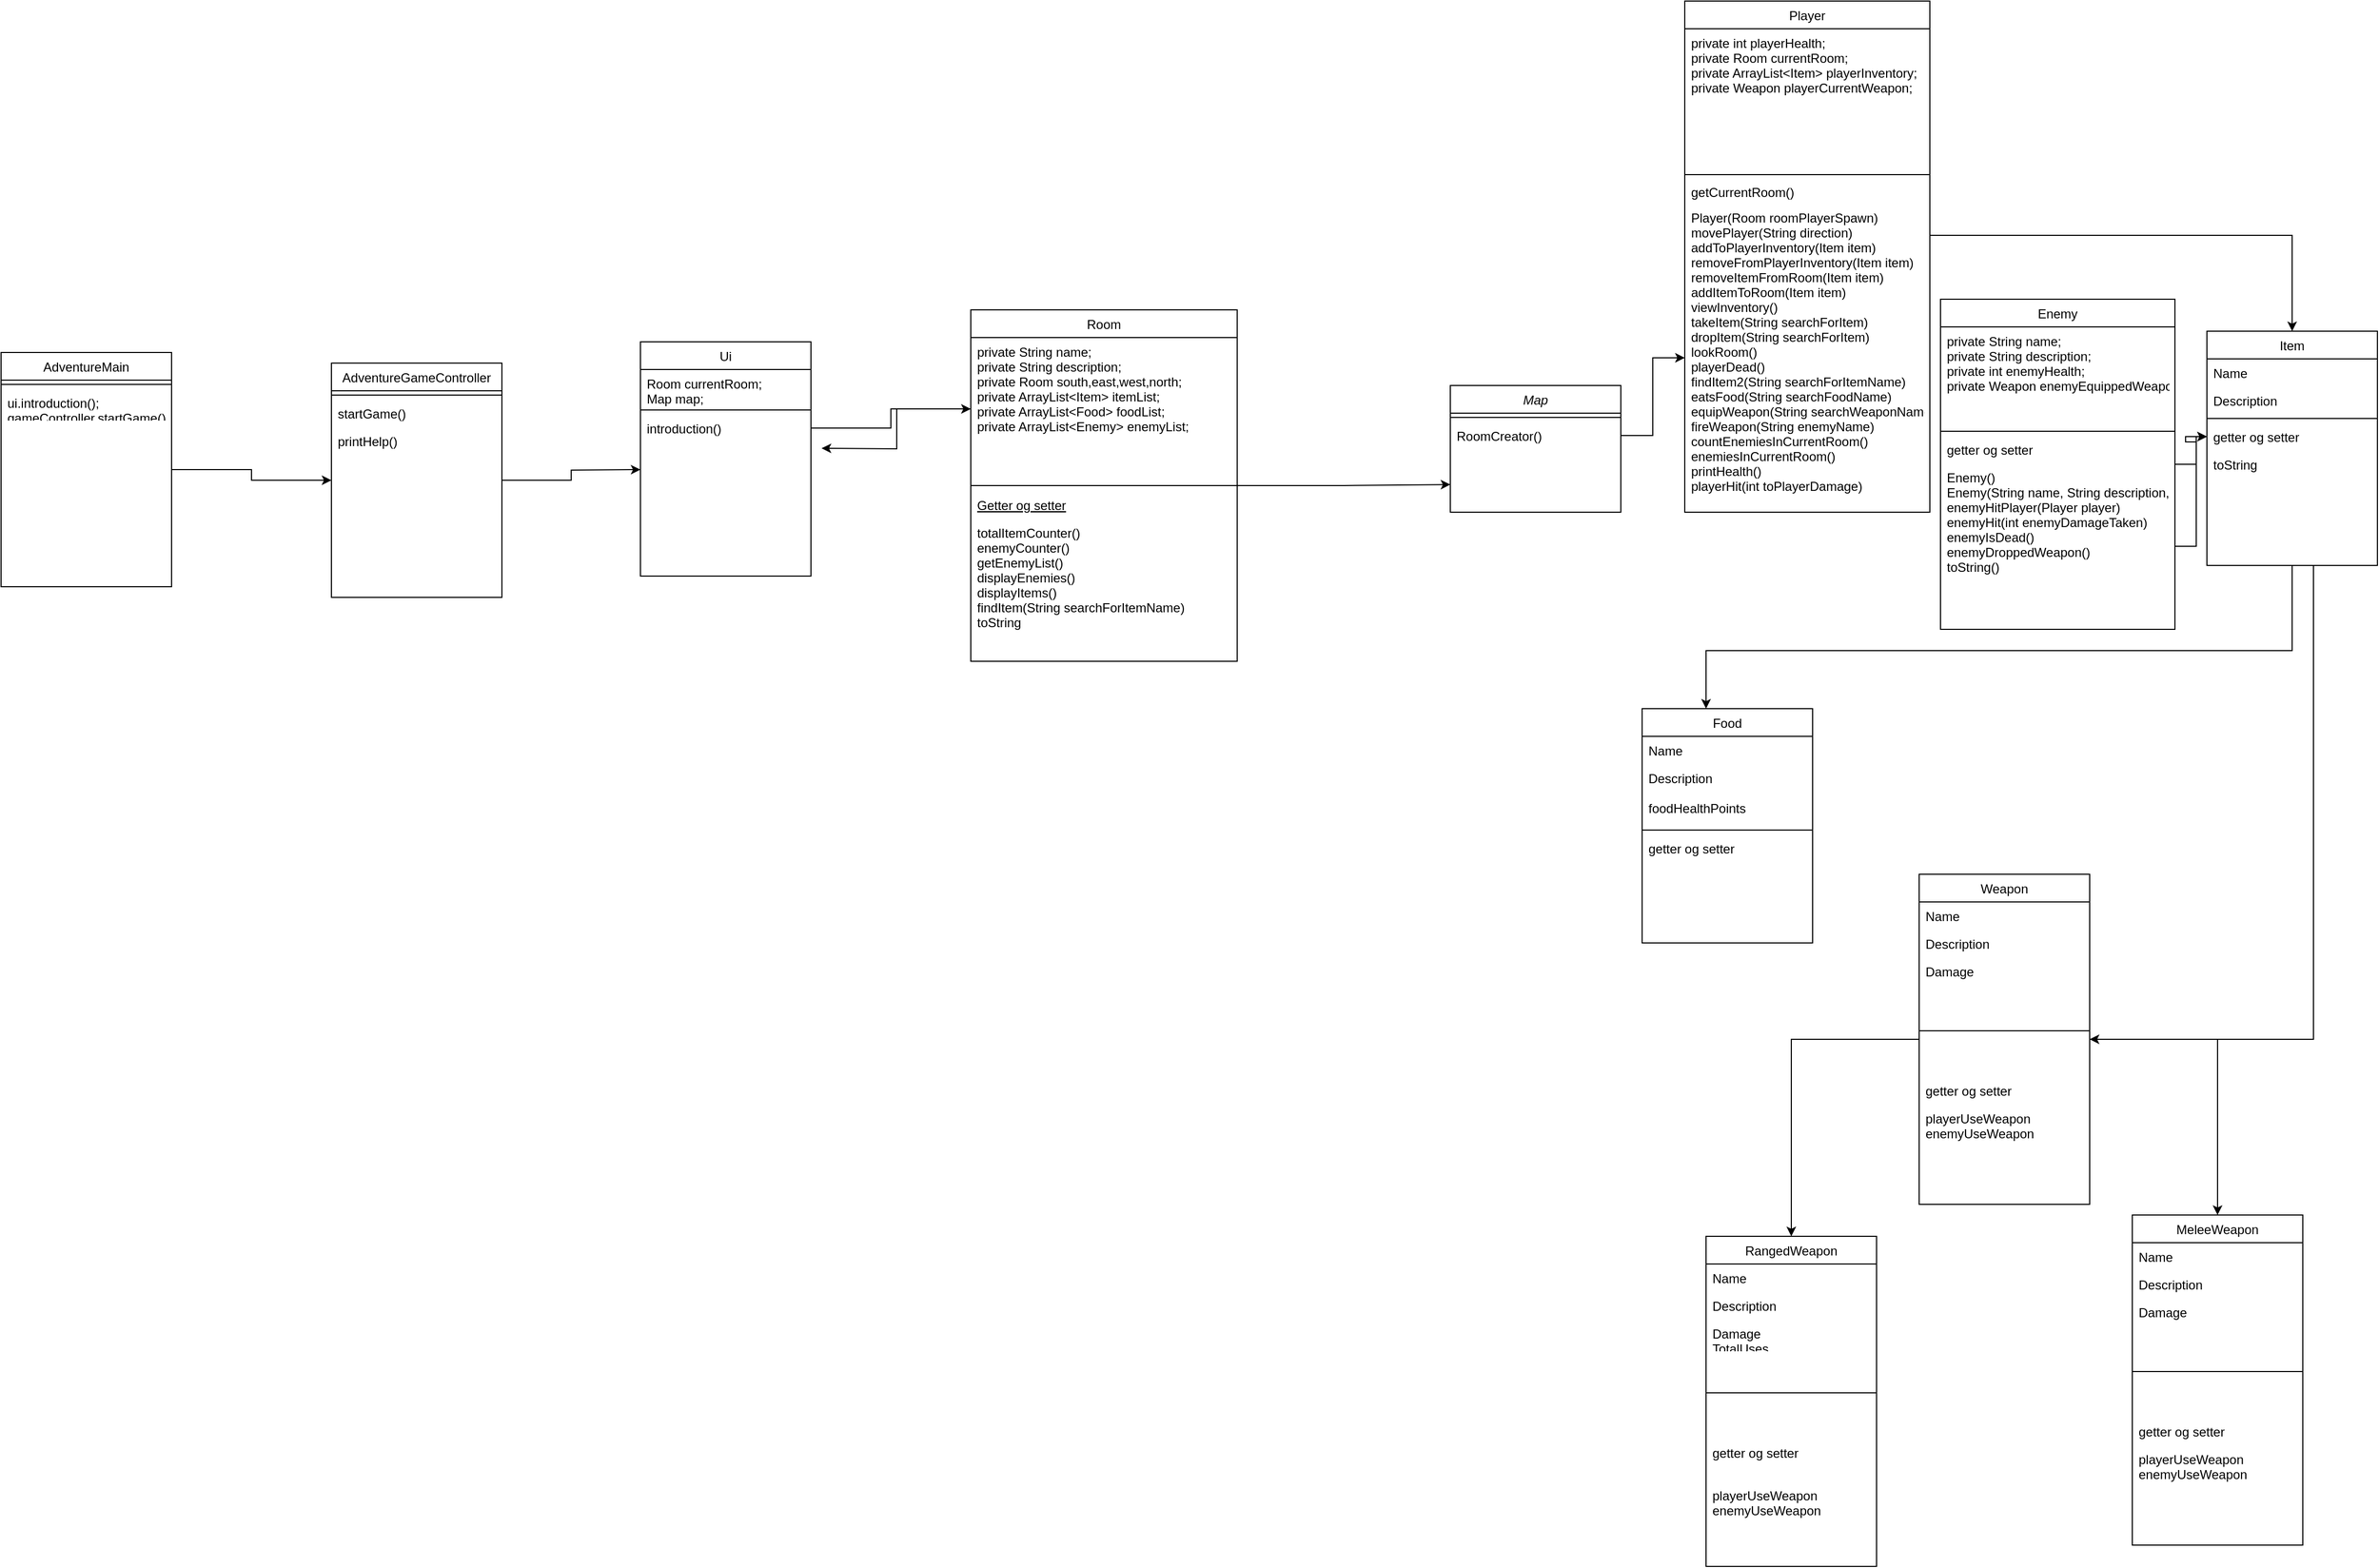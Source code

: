 <mxfile version="24.7.17">
  <diagram id="C5RBs43oDa-KdzZeNtuy" name="Page-1">
    <mxGraphModel dx="2791" dy="1920" grid="1" gridSize="10" guides="1" tooltips="1" connect="1" arrows="1" fold="1" page="1" pageScale="1" pageWidth="827" pageHeight="1169" math="0" shadow="0">
      <root>
        <mxCell id="WIyWlLk6GJQsqaUBKTNV-0" />
        <mxCell id="WIyWlLk6GJQsqaUBKTNV-1" parent="WIyWlLk6GJQsqaUBKTNV-0" />
        <mxCell id="zkfFHV4jXpPFQw0GAbJ--0" value="Map" style="swimlane;fontStyle=2;align=center;verticalAlign=top;childLayout=stackLayout;horizontal=1;startSize=26;horizontalStack=0;resizeParent=1;resizeLast=0;collapsible=1;marginBottom=0;rounded=0;shadow=0;strokeWidth=1;" parent="WIyWlLk6GJQsqaUBKTNV-1" vertex="1">
          <mxGeometry x="330" y="171" width="160" height="119" as="geometry">
            <mxRectangle x="230" y="140" width="160" height="26" as="alternateBounds" />
          </mxGeometry>
        </mxCell>
        <mxCell id="zkfFHV4jXpPFQw0GAbJ--4" value="" style="line;html=1;strokeWidth=1;align=left;verticalAlign=middle;spacingTop=-1;spacingLeft=3;spacingRight=3;rotatable=0;labelPosition=right;points=[];portConstraint=eastwest;" parent="zkfFHV4jXpPFQw0GAbJ--0" vertex="1">
          <mxGeometry y="26" width="160" height="8" as="geometry" />
        </mxCell>
        <mxCell id="zkfFHV4jXpPFQw0GAbJ--5" value="RoomCreator()" style="text;align=left;verticalAlign=top;spacingLeft=4;spacingRight=4;overflow=hidden;rotatable=0;points=[[0,0.5],[1,0.5]];portConstraint=eastwest;" parent="zkfFHV4jXpPFQw0GAbJ--0" vertex="1">
          <mxGeometry y="34" width="160" height="26" as="geometry" />
        </mxCell>
        <mxCell id="xbhd5fqEGoww5FEi7shB-42" style="edgeStyle=orthogonalEdgeStyle;rounded=0;orthogonalLoop=1;jettySize=auto;html=1;entryX=0;entryY=0.5;entryDx=0;entryDy=0;" edge="1" parent="WIyWlLk6GJQsqaUBKTNV-1" source="zkfFHV4jXpPFQw0GAbJ--6">
          <mxGeometry relative="1" as="geometry">
            <mxPoint x="330" y="264.0" as="targetPoint" />
          </mxGeometry>
        </mxCell>
        <mxCell id="zkfFHV4jXpPFQw0GAbJ--6" value="Room" style="swimlane;fontStyle=0;align=center;verticalAlign=top;childLayout=stackLayout;horizontal=1;startSize=26;horizontalStack=0;resizeParent=1;resizeLast=0;collapsible=1;marginBottom=0;rounded=0;shadow=0;strokeWidth=1;" parent="WIyWlLk6GJQsqaUBKTNV-1" vertex="1">
          <mxGeometry x="-120" y="100" width="250" height="330" as="geometry">
            <mxRectangle x="130" y="380" width="160" height="26" as="alternateBounds" />
          </mxGeometry>
        </mxCell>
        <mxCell id="xbhd5fqEGoww5FEi7shB-63" style="edgeStyle=orthogonalEdgeStyle;rounded=0;orthogonalLoop=1;jettySize=auto;html=1;" edge="1" parent="zkfFHV4jXpPFQw0GAbJ--6" source="zkfFHV4jXpPFQw0GAbJ--7">
          <mxGeometry relative="1" as="geometry">
            <mxPoint x="-140" y="130" as="targetPoint" />
          </mxGeometry>
        </mxCell>
        <mxCell id="zkfFHV4jXpPFQw0GAbJ--7" value="private String name;&#xa;private String description;&#xa;private Room south,east,west,north;&#xa;private ArrayList&lt;Item&gt; itemList;&#xa;private ArrayList&lt;Food&gt; foodList;&#xa;private ArrayList&lt;Enemy&gt; enemyList;&#xa;" style="text;align=left;verticalAlign=top;spacingLeft=4;spacingRight=4;overflow=hidden;rotatable=0;points=[[0,0.5],[1,0.5]];portConstraint=eastwest;" parent="zkfFHV4jXpPFQw0GAbJ--6" vertex="1">
          <mxGeometry y="26" width="250" height="134" as="geometry" />
        </mxCell>
        <mxCell id="zkfFHV4jXpPFQw0GAbJ--9" value="" style="line;html=1;strokeWidth=1;align=left;verticalAlign=middle;spacingTop=-1;spacingLeft=3;spacingRight=3;rotatable=0;labelPosition=right;points=[];portConstraint=eastwest;" parent="zkfFHV4jXpPFQw0GAbJ--6" vertex="1">
          <mxGeometry y="160" width="250" height="10" as="geometry" />
        </mxCell>
        <mxCell id="zkfFHV4jXpPFQw0GAbJ--10" value="Getter og setter" style="text;align=left;verticalAlign=top;spacingLeft=4;spacingRight=4;overflow=hidden;rotatable=0;points=[[0,0.5],[1,0.5]];portConstraint=eastwest;fontStyle=4" parent="zkfFHV4jXpPFQw0GAbJ--6" vertex="1">
          <mxGeometry y="170" width="250" height="26" as="geometry" />
        </mxCell>
        <mxCell id="zkfFHV4jXpPFQw0GAbJ--11" value="totalItemCounter()&#xa;enemyCounter()&#xa;getEnemyList()&#xa;displayEnemies()&#xa;displayItems()&#xa;findItem(String searchForItemName)&#xa;toString" style="text;align=left;verticalAlign=top;spacingLeft=4;spacingRight=4;overflow=hidden;rotatable=0;points=[[0,0.5],[1,0.5]];portConstraint=eastwest;" parent="zkfFHV4jXpPFQw0GAbJ--6" vertex="1">
          <mxGeometry y="196" width="250" height="134" as="geometry" />
        </mxCell>
        <mxCell id="xbhd5fqEGoww5FEi7shB-16" value="" style="edgeStyle=orthogonalEdgeStyle;rounded=0;orthogonalLoop=1;jettySize=auto;html=1;" edge="1" parent="WIyWlLk6GJQsqaUBKTNV-1" source="zkfFHV4jXpPFQw0GAbJ--17" target="xbhd5fqEGoww5FEi7shB-10">
          <mxGeometry relative="1" as="geometry">
            <Array as="points">
              <mxPoint x="570" y="420" />
            </Array>
          </mxGeometry>
        </mxCell>
        <mxCell id="xbhd5fqEGoww5FEi7shB-23" value="" style="edgeStyle=orthogonalEdgeStyle;rounded=0;orthogonalLoop=1;jettySize=auto;html=1;" edge="1" parent="WIyWlLk6GJQsqaUBKTNV-1" source="zkfFHV4jXpPFQw0GAbJ--17" target="xbhd5fqEGoww5FEi7shB-17">
          <mxGeometry relative="1" as="geometry">
            <Array as="points">
              <mxPoint x="1140" y="785" />
            </Array>
          </mxGeometry>
        </mxCell>
        <mxCell id="zkfFHV4jXpPFQw0GAbJ--17" value="Item" style="swimlane;fontStyle=0;align=center;verticalAlign=top;childLayout=stackLayout;horizontal=1;startSize=26;horizontalStack=0;resizeParent=1;resizeLast=0;collapsible=1;marginBottom=0;rounded=0;shadow=0;strokeWidth=1;" parent="WIyWlLk6GJQsqaUBKTNV-1" vertex="1">
          <mxGeometry x="1040" y="120" width="160" height="220" as="geometry">
            <mxRectangle x="550" y="140" width="160" height="26" as="alternateBounds" />
          </mxGeometry>
        </mxCell>
        <mxCell id="zkfFHV4jXpPFQw0GAbJ--18" value="Name" style="text;align=left;verticalAlign=top;spacingLeft=4;spacingRight=4;overflow=hidden;rotatable=0;points=[[0,0.5],[1,0.5]];portConstraint=eastwest;" parent="zkfFHV4jXpPFQw0GAbJ--17" vertex="1">
          <mxGeometry y="26" width="160" height="26" as="geometry" />
        </mxCell>
        <mxCell id="zkfFHV4jXpPFQw0GAbJ--19" value="Description" style="text;align=left;verticalAlign=top;spacingLeft=4;spacingRight=4;overflow=hidden;rotatable=0;points=[[0,0.5],[1,0.5]];portConstraint=eastwest;rounded=0;shadow=0;html=0;" parent="zkfFHV4jXpPFQw0GAbJ--17" vertex="1">
          <mxGeometry y="52" width="160" height="26" as="geometry" />
        </mxCell>
        <mxCell id="zkfFHV4jXpPFQw0GAbJ--23" value="" style="line;html=1;strokeWidth=1;align=left;verticalAlign=middle;spacingTop=-1;spacingLeft=3;spacingRight=3;rotatable=0;labelPosition=right;points=[];portConstraint=eastwest;" parent="zkfFHV4jXpPFQw0GAbJ--17" vertex="1">
          <mxGeometry y="78" width="160" height="8" as="geometry" />
        </mxCell>
        <mxCell id="zkfFHV4jXpPFQw0GAbJ--24" value="getter og setter" style="text;align=left;verticalAlign=top;spacingLeft=4;spacingRight=4;overflow=hidden;rotatable=0;points=[[0,0.5],[1,0.5]];portConstraint=eastwest;" parent="zkfFHV4jXpPFQw0GAbJ--17" vertex="1">
          <mxGeometry y="86" width="160" height="26" as="geometry" />
        </mxCell>
        <mxCell id="zkfFHV4jXpPFQw0GAbJ--25" value="toString" style="text;align=left;verticalAlign=top;spacingLeft=4;spacingRight=4;overflow=hidden;rotatable=0;points=[[0,0.5],[1,0.5]];portConstraint=eastwest;" parent="zkfFHV4jXpPFQw0GAbJ--17" vertex="1">
          <mxGeometry y="112" width="160" height="26" as="geometry" />
        </mxCell>
        <mxCell id="xbhd5fqEGoww5FEi7shB-10" value="Food" style="swimlane;fontStyle=0;align=center;verticalAlign=top;childLayout=stackLayout;horizontal=1;startSize=26;horizontalStack=0;resizeParent=1;resizeLast=0;collapsible=1;marginBottom=0;rounded=0;shadow=0;strokeWidth=1;" vertex="1" parent="WIyWlLk6GJQsqaUBKTNV-1">
          <mxGeometry x="510" y="474.5" width="160" height="220" as="geometry">
            <mxRectangle x="550" y="140" width="160" height="26" as="alternateBounds" />
          </mxGeometry>
        </mxCell>
        <mxCell id="xbhd5fqEGoww5FEi7shB-11" value="Name" style="text;align=left;verticalAlign=top;spacingLeft=4;spacingRight=4;overflow=hidden;rotatable=0;points=[[0,0.5],[1,0.5]];portConstraint=eastwest;" vertex="1" parent="xbhd5fqEGoww5FEi7shB-10">
          <mxGeometry y="26" width="160" height="26" as="geometry" />
        </mxCell>
        <mxCell id="xbhd5fqEGoww5FEi7shB-12" value="Description&#xa;&#xa;foodHealthPoints" style="text;align=left;verticalAlign=top;spacingLeft=4;spacingRight=4;overflow=hidden;rotatable=0;points=[[0,0.5],[1,0.5]];portConstraint=eastwest;rounded=0;shadow=0;html=0;" vertex="1" parent="xbhd5fqEGoww5FEi7shB-10">
          <mxGeometry y="52" width="160" height="58" as="geometry" />
        </mxCell>
        <mxCell id="xbhd5fqEGoww5FEi7shB-13" value="" style="line;html=1;strokeWidth=1;align=left;verticalAlign=middle;spacingTop=-1;spacingLeft=3;spacingRight=3;rotatable=0;labelPosition=right;points=[];portConstraint=eastwest;" vertex="1" parent="xbhd5fqEGoww5FEi7shB-10">
          <mxGeometry y="110" width="160" height="8" as="geometry" />
        </mxCell>
        <mxCell id="xbhd5fqEGoww5FEi7shB-14" value="getter og setter" style="text;align=left;verticalAlign=top;spacingLeft=4;spacingRight=4;overflow=hidden;rotatable=0;points=[[0,0.5],[1,0.5]];portConstraint=eastwest;" vertex="1" parent="xbhd5fqEGoww5FEi7shB-10">
          <mxGeometry y="118" width="160" height="26" as="geometry" />
        </mxCell>
        <mxCell id="xbhd5fqEGoww5FEi7shB-33" value="" style="edgeStyle=orthogonalEdgeStyle;rounded=0;orthogonalLoop=1;jettySize=auto;html=1;" edge="1" parent="WIyWlLk6GJQsqaUBKTNV-1" source="xbhd5fqEGoww5FEi7shB-17" target="xbhd5fqEGoww5FEi7shB-26">
          <mxGeometry relative="1" as="geometry" />
        </mxCell>
        <mxCell id="xbhd5fqEGoww5FEi7shB-41" value="" style="edgeStyle=orthogonalEdgeStyle;rounded=0;orthogonalLoop=1;jettySize=auto;html=1;" edge="1" parent="WIyWlLk6GJQsqaUBKTNV-1" source="xbhd5fqEGoww5FEi7shB-17" target="xbhd5fqEGoww5FEi7shB-34">
          <mxGeometry relative="1" as="geometry" />
        </mxCell>
        <mxCell id="xbhd5fqEGoww5FEi7shB-17" value="Weapon" style="swimlane;fontStyle=0;align=center;verticalAlign=top;childLayout=stackLayout;horizontal=1;startSize=26;horizontalStack=0;resizeParent=1;resizeLast=0;collapsible=1;marginBottom=0;rounded=0;shadow=0;strokeWidth=1;" vertex="1" parent="WIyWlLk6GJQsqaUBKTNV-1">
          <mxGeometry x="770" y="630" width="160" height="310" as="geometry">
            <mxRectangle x="550" y="140" width="160" height="26" as="alternateBounds" />
          </mxGeometry>
        </mxCell>
        <mxCell id="xbhd5fqEGoww5FEi7shB-18" value="Name" style="text;align=left;verticalAlign=top;spacingLeft=4;spacingRight=4;overflow=hidden;rotatable=0;points=[[0,0.5],[1,0.5]];portConstraint=eastwest;" vertex="1" parent="xbhd5fqEGoww5FEi7shB-17">
          <mxGeometry y="26" width="160" height="26" as="geometry" />
        </mxCell>
        <mxCell id="xbhd5fqEGoww5FEi7shB-19" value="Description" style="text;align=left;verticalAlign=top;spacingLeft=4;spacingRight=4;overflow=hidden;rotatable=0;points=[[0,0.5],[1,0.5]];portConstraint=eastwest;rounded=0;shadow=0;html=0;" vertex="1" parent="xbhd5fqEGoww5FEi7shB-17">
          <mxGeometry y="52" width="160" height="26" as="geometry" />
        </mxCell>
        <mxCell id="xbhd5fqEGoww5FEi7shB-24" value="Damage" style="text;align=left;verticalAlign=top;spacingLeft=4;spacingRight=4;overflow=hidden;rotatable=0;points=[[0,0.5],[1,0.5]];portConstraint=eastwest;rounded=0;shadow=0;html=0;" vertex="1" parent="xbhd5fqEGoww5FEi7shB-17">
          <mxGeometry y="78" width="160" height="26" as="geometry" />
        </mxCell>
        <mxCell id="xbhd5fqEGoww5FEi7shB-20" value="" style="line;html=1;strokeWidth=1;align=left;verticalAlign=middle;spacingTop=-1;spacingLeft=3;spacingRight=3;rotatable=0;labelPosition=right;points=[];portConstraint=eastwest;" vertex="1" parent="xbhd5fqEGoww5FEi7shB-17">
          <mxGeometry y="104" width="160" height="86" as="geometry" />
        </mxCell>
        <mxCell id="xbhd5fqEGoww5FEi7shB-21" value="getter og setter" style="text;align=left;verticalAlign=top;spacingLeft=4;spacingRight=4;overflow=hidden;rotatable=0;points=[[0,0.5],[1,0.5]];portConstraint=eastwest;" vertex="1" parent="xbhd5fqEGoww5FEi7shB-17">
          <mxGeometry y="190" width="160" height="26" as="geometry" />
        </mxCell>
        <mxCell id="xbhd5fqEGoww5FEi7shB-22" value="playerUseWeapon&#xa;enemyUseWeapon" style="text;align=left;verticalAlign=top;spacingLeft=4;spacingRight=4;overflow=hidden;rotatable=0;points=[[0,0.5],[1,0.5]];portConstraint=eastwest;" vertex="1" parent="xbhd5fqEGoww5FEi7shB-17">
          <mxGeometry y="216" width="160" height="84" as="geometry" />
        </mxCell>
        <mxCell id="xbhd5fqEGoww5FEi7shB-26" value="RangedWeapon" style="swimlane;fontStyle=0;align=center;verticalAlign=top;childLayout=stackLayout;horizontal=1;startSize=26;horizontalStack=0;resizeParent=1;resizeLast=0;collapsible=1;marginBottom=0;rounded=0;shadow=0;strokeWidth=1;" vertex="1" parent="WIyWlLk6GJQsqaUBKTNV-1">
          <mxGeometry x="570" y="970" width="160" height="310" as="geometry">
            <mxRectangle x="550" y="140" width="160" height="26" as="alternateBounds" />
          </mxGeometry>
        </mxCell>
        <mxCell id="xbhd5fqEGoww5FEi7shB-27" value="Name" style="text;align=left;verticalAlign=top;spacingLeft=4;spacingRight=4;overflow=hidden;rotatable=0;points=[[0,0.5],[1,0.5]];portConstraint=eastwest;" vertex="1" parent="xbhd5fqEGoww5FEi7shB-26">
          <mxGeometry y="26" width="160" height="26" as="geometry" />
        </mxCell>
        <mxCell id="xbhd5fqEGoww5FEi7shB-28" value="Description" style="text;align=left;verticalAlign=top;spacingLeft=4;spacingRight=4;overflow=hidden;rotatable=0;points=[[0,0.5],[1,0.5]];portConstraint=eastwest;rounded=0;shadow=0;html=0;" vertex="1" parent="xbhd5fqEGoww5FEi7shB-26">
          <mxGeometry y="52" width="160" height="26" as="geometry" />
        </mxCell>
        <mxCell id="xbhd5fqEGoww5FEi7shB-29" value="Damage&#xa;TotalUses" style="text;align=left;verticalAlign=top;spacingLeft=4;spacingRight=4;overflow=hidden;rotatable=0;points=[[0,0.5],[1,0.5]];portConstraint=eastwest;rounded=0;shadow=0;html=0;" vertex="1" parent="xbhd5fqEGoww5FEi7shB-26">
          <mxGeometry y="78" width="160" height="26" as="geometry" />
        </mxCell>
        <mxCell id="xbhd5fqEGoww5FEi7shB-30" value="" style="line;html=1;strokeWidth=1;align=left;verticalAlign=middle;spacingTop=-1;spacingLeft=3;spacingRight=3;rotatable=0;labelPosition=right;points=[];portConstraint=eastwest;" vertex="1" parent="xbhd5fqEGoww5FEi7shB-26">
          <mxGeometry y="104" width="160" height="86" as="geometry" />
        </mxCell>
        <mxCell id="xbhd5fqEGoww5FEi7shB-31" value="getter og setter" style="text;align=left;verticalAlign=top;spacingLeft=4;spacingRight=4;overflow=hidden;rotatable=0;points=[[0,0.5],[1,0.5]];portConstraint=eastwest;" vertex="1" parent="xbhd5fqEGoww5FEi7shB-26">
          <mxGeometry y="190" width="160" height="26" as="geometry" />
        </mxCell>
        <mxCell id="xbhd5fqEGoww5FEi7shB-32" value="&#xa;playerUseWeapon&#xa;enemyUseWeapon" style="text;align=left;verticalAlign=top;spacingLeft=4;spacingRight=4;overflow=hidden;rotatable=0;points=[[0,0.5],[1,0.5]];portConstraint=eastwest;" vertex="1" parent="xbhd5fqEGoww5FEi7shB-26">
          <mxGeometry y="216" width="160" height="84" as="geometry" />
        </mxCell>
        <mxCell id="xbhd5fqEGoww5FEi7shB-34" value="MeleeWeapon" style="swimlane;fontStyle=0;align=center;verticalAlign=top;childLayout=stackLayout;horizontal=1;startSize=26;horizontalStack=0;resizeParent=1;resizeLast=0;collapsible=1;marginBottom=0;rounded=0;shadow=0;strokeWidth=1;" vertex="1" parent="WIyWlLk6GJQsqaUBKTNV-1">
          <mxGeometry x="970" y="950" width="160" height="310" as="geometry">
            <mxRectangle x="550" y="140" width="160" height="26" as="alternateBounds" />
          </mxGeometry>
        </mxCell>
        <mxCell id="xbhd5fqEGoww5FEi7shB-35" value="Name" style="text;align=left;verticalAlign=top;spacingLeft=4;spacingRight=4;overflow=hidden;rotatable=0;points=[[0,0.5],[1,0.5]];portConstraint=eastwest;" vertex="1" parent="xbhd5fqEGoww5FEi7shB-34">
          <mxGeometry y="26" width="160" height="26" as="geometry" />
        </mxCell>
        <mxCell id="xbhd5fqEGoww5FEi7shB-36" value="Description" style="text;align=left;verticalAlign=top;spacingLeft=4;spacingRight=4;overflow=hidden;rotatable=0;points=[[0,0.5],[1,0.5]];portConstraint=eastwest;rounded=0;shadow=0;html=0;" vertex="1" parent="xbhd5fqEGoww5FEi7shB-34">
          <mxGeometry y="52" width="160" height="26" as="geometry" />
        </mxCell>
        <mxCell id="xbhd5fqEGoww5FEi7shB-37" value="Damage" style="text;align=left;verticalAlign=top;spacingLeft=4;spacingRight=4;overflow=hidden;rotatable=0;points=[[0,0.5],[1,0.5]];portConstraint=eastwest;rounded=0;shadow=0;html=0;" vertex="1" parent="xbhd5fqEGoww5FEi7shB-34">
          <mxGeometry y="78" width="160" height="26" as="geometry" />
        </mxCell>
        <mxCell id="xbhd5fqEGoww5FEi7shB-38" value="" style="line;html=1;strokeWidth=1;align=left;verticalAlign=middle;spacingTop=-1;spacingLeft=3;spacingRight=3;rotatable=0;labelPosition=right;points=[];portConstraint=eastwest;" vertex="1" parent="xbhd5fqEGoww5FEi7shB-34">
          <mxGeometry y="104" width="160" height="86" as="geometry" />
        </mxCell>
        <mxCell id="xbhd5fqEGoww5FEi7shB-39" value="getter og setter" style="text;align=left;verticalAlign=top;spacingLeft=4;spacingRight=4;overflow=hidden;rotatable=0;points=[[0,0.5],[1,0.5]];portConstraint=eastwest;" vertex="1" parent="xbhd5fqEGoww5FEi7shB-34">
          <mxGeometry y="190" width="160" height="26" as="geometry" />
        </mxCell>
        <mxCell id="xbhd5fqEGoww5FEi7shB-40" value="playerUseWeapon&#xa;enemyUseWeapon" style="text;align=left;verticalAlign=top;spacingLeft=4;spacingRight=4;overflow=hidden;rotatable=0;points=[[0,0.5],[1,0.5]];portConstraint=eastwest;" vertex="1" parent="xbhd5fqEGoww5FEi7shB-34">
          <mxGeometry y="216" width="160" height="84" as="geometry" />
        </mxCell>
        <mxCell id="xbhd5fqEGoww5FEi7shB-64" style="edgeStyle=orthogonalEdgeStyle;rounded=0;orthogonalLoop=1;jettySize=auto;html=1;entryX=0;entryY=0.5;entryDx=0;entryDy=0;" edge="1" parent="WIyWlLk6GJQsqaUBKTNV-1" source="xbhd5fqEGoww5FEi7shB-55">
          <mxGeometry relative="1" as="geometry">
            <mxPoint x="-430" y="250" as="targetPoint" />
          </mxGeometry>
        </mxCell>
        <mxCell id="xbhd5fqEGoww5FEi7shB-55" value="AdventureGameController" style="swimlane;fontStyle=0;align=center;verticalAlign=top;childLayout=stackLayout;horizontal=1;startSize=26;horizontalStack=0;resizeParent=1;resizeLast=0;collapsible=1;marginBottom=0;rounded=0;shadow=0;strokeWidth=1;" vertex="1" parent="WIyWlLk6GJQsqaUBKTNV-1">
          <mxGeometry x="-720" y="150" width="160" height="220" as="geometry">
            <mxRectangle x="550" y="140" width="160" height="26" as="alternateBounds" />
          </mxGeometry>
        </mxCell>
        <mxCell id="xbhd5fqEGoww5FEi7shB-58" value="" style="line;html=1;strokeWidth=1;align=left;verticalAlign=middle;spacingTop=-1;spacingLeft=3;spacingRight=3;rotatable=0;labelPosition=right;points=[];portConstraint=eastwest;" vertex="1" parent="xbhd5fqEGoww5FEi7shB-55">
          <mxGeometry y="26" width="160" height="8" as="geometry" />
        </mxCell>
        <mxCell id="xbhd5fqEGoww5FEi7shB-59" value="startGame()" style="text;align=left;verticalAlign=top;spacingLeft=4;spacingRight=4;overflow=hidden;rotatable=0;points=[[0,0.5],[1,0.5]];portConstraint=eastwest;" vertex="1" parent="xbhd5fqEGoww5FEi7shB-55">
          <mxGeometry y="34" width="160" height="26" as="geometry" />
        </mxCell>
        <mxCell id="xbhd5fqEGoww5FEi7shB-60" value="printHelp()" style="text;align=left;verticalAlign=top;spacingLeft=4;spacingRight=4;overflow=hidden;rotatable=0;points=[[0,0.5],[1,0.5]];portConstraint=eastwest;" vertex="1" parent="xbhd5fqEGoww5FEi7shB-55">
          <mxGeometry y="60" width="160" height="26" as="geometry" />
        </mxCell>
        <mxCell id="xbhd5fqEGoww5FEi7shB-77" style="edgeStyle=orthogonalEdgeStyle;rounded=0;orthogonalLoop=1;jettySize=auto;html=1;entryX=0;entryY=0.5;entryDx=0;entryDy=0;" edge="1" parent="WIyWlLk6GJQsqaUBKTNV-1" source="xbhd5fqEGoww5FEi7shB-65" target="xbhd5fqEGoww5FEi7shB-55">
          <mxGeometry relative="1" as="geometry" />
        </mxCell>
        <mxCell id="xbhd5fqEGoww5FEi7shB-65" value="AdventureMain" style="swimlane;fontStyle=0;align=center;verticalAlign=top;childLayout=stackLayout;horizontal=1;startSize=26;horizontalStack=0;resizeParent=1;resizeLast=0;collapsible=1;marginBottom=0;rounded=0;shadow=0;strokeWidth=1;" vertex="1" parent="WIyWlLk6GJQsqaUBKTNV-1">
          <mxGeometry x="-1030" y="140" width="160" height="220" as="geometry">
            <mxRectangle x="550" y="140" width="160" height="26" as="alternateBounds" />
          </mxGeometry>
        </mxCell>
        <mxCell id="xbhd5fqEGoww5FEi7shB-68" value="" style="line;html=1;strokeWidth=1;align=left;verticalAlign=middle;spacingTop=-1;spacingLeft=3;spacingRight=3;rotatable=0;labelPosition=right;points=[];portConstraint=eastwest;" vertex="1" parent="xbhd5fqEGoww5FEi7shB-65">
          <mxGeometry y="26" width="160" height="8" as="geometry" />
        </mxCell>
        <mxCell id="xbhd5fqEGoww5FEi7shB-70" value="ui.introduction();&#xa;gameController.startGame();" style="text;align=left;verticalAlign=top;spacingLeft=4;spacingRight=4;overflow=hidden;rotatable=0;points=[[0,0.5],[1,0.5]];portConstraint=eastwest;" vertex="1" parent="xbhd5fqEGoww5FEi7shB-65">
          <mxGeometry y="34" width="160" height="26" as="geometry" />
        </mxCell>
        <mxCell id="xbhd5fqEGoww5FEi7shB-71" value="Ui" style="swimlane;fontStyle=0;align=center;verticalAlign=top;childLayout=stackLayout;horizontal=1;startSize=26;horizontalStack=0;resizeParent=1;resizeLast=0;collapsible=1;marginBottom=0;rounded=0;shadow=0;strokeWidth=1;" vertex="1" parent="WIyWlLk6GJQsqaUBKTNV-1">
          <mxGeometry x="-430" y="130" width="160" height="220" as="geometry">
            <mxRectangle x="550" y="140" width="160" height="26" as="alternateBounds" />
          </mxGeometry>
        </mxCell>
        <mxCell id="xbhd5fqEGoww5FEi7shB-72" value="Room currentRoom;&#xa;Map map;" style="text;align=left;verticalAlign=top;spacingLeft=4;spacingRight=4;overflow=hidden;rotatable=0;points=[[0,0.5],[1,0.5]];portConstraint=eastwest;" vertex="1" parent="xbhd5fqEGoww5FEi7shB-71">
          <mxGeometry y="26" width="160" height="34" as="geometry" />
        </mxCell>
        <mxCell id="xbhd5fqEGoww5FEi7shB-74" value="" style="line;html=1;strokeWidth=1;align=left;verticalAlign=middle;spacingTop=-1;spacingLeft=3;spacingRight=3;rotatable=0;labelPosition=right;points=[];portConstraint=eastwest;" vertex="1" parent="xbhd5fqEGoww5FEi7shB-71">
          <mxGeometry y="60" width="160" height="8" as="geometry" />
        </mxCell>
        <mxCell id="xbhd5fqEGoww5FEi7shB-75" value="introduction()" style="text;align=left;verticalAlign=top;spacingLeft=4;spacingRight=4;overflow=hidden;rotatable=0;points=[[0,0.5],[1,0.5]];portConstraint=eastwest;" vertex="1" parent="xbhd5fqEGoww5FEi7shB-71">
          <mxGeometry y="68" width="160" height="26" as="geometry" />
        </mxCell>
        <mxCell id="xbhd5fqEGoww5FEi7shB-78" style="edgeStyle=orthogonalEdgeStyle;rounded=0;orthogonalLoop=1;jettySize=auto;html=1;" edge="1" parent="WIyWlLk6GJQsqaUBKTNV-1" source="xbhd5fqEGoww5FEi7shB-75" target="zkfFHV4jXpPFQw0GAbJ--7">
          <mxGeometry relative="1" as="geometry" />
        </mxCell>
        <mxCell id="xbhd5fqEGoww5FEi7shB-97" style="edgeStyle=orthogonalEdgeStyle;rounded=0;orthogonalLoop=1;jettySize=auto;html=1;entryX=0.5;entryY=0;entryDx=0;entryDy=0;" edge="1" parent="WIyWlLk6GJQsqaUBKTNV-1" source="xbhd5fqEGoww5FEi7shB-79" target="zkfFHV4jXpPFQw0GAbJ--17">
          <mxGeometry relative="1" as="geometry">
            <mxPoint x="1110" y="110" as="targetPoint" />
            <Array as="points">
              <mxPoint x="630" y="30" />
              <mxPoint x="1120" y="30" />
            </Array>
          </mxGeometry>
        </mxCell>
        <mxCell id="xbhd5fqEGoww5FEi7shB-79" value="Player" style="swimlane;fontStyle=0;align=center;verticalAlign=top;childLayout=stackLayout;horizontal=1;startSize=26;horizontalStack=0;resizeParent=1;resizeLast=0;collapsible=1;marginBottom=0;rounded=0;shadow=0;strokeWidth=1;" vertex="1" parent="WIyWlLk6GJQsqaUBKTNV-1">
          <mxGeometry x="550" y="-190" width="230" height="480" as="geometry">
            <mxRectangle x="550" y="140" width="160" height="26" as="alternateBounds" />
          </mxGeometry>
        </mxCell>
        <mxCell id="xbhd5fqEGoww5FEi7shB-80" value="private int playerHealth;&#xa;private Room currentRoom;&#xa;private ArrayList&lt;Item&gt; playerInventory;&#xa;private Weapon playerCurrentWeapon;&#xa;" style="text;align=left;verticalAlign=top;spacingLeft=4;spacingRight=4;overflow=hidden;rotatable=0;points=[[0,0.5],[1,0.5]];portConstraint=eastwest;" vertex="1" parent="xbhd5fqEGoww5FEi7shB-79">
          <mxGeometry y="26" width="230" height="134" as="geometry" />
        </mxCell>
        <mxCell id="xbhd5fqEGoww5FEi7shB-82" value="" style="line;html=1;strokeWidth=1;align=left;verticalAlign=middle;spacingTop=-1;spacingLeft=3;spacingRight=3;rotatable=0;labelPosition=right;points=[];portConstraint=eastwest;" vertex="1" parent="xbhd5fqEGoww5FEi7shB-79">
          <mxGeometry y="160" width="230" height="6" as="geometry" />
        </mxCell>
        <mxCell id="xbhd5fqEGoww5FEi7shB-83" value="getCurrentRoom() " style="text;align=left;verticalAlign=top;spacingLeft=4;spacingRight=4;overflow=hidden;rotatable=0;points=[[0,0.5],[1,0.5]];portConstraint=eastwest;" vertex="1" parent="xbhd5fqEGoww5FEi7shB-79">
          <mxGeometry y="166" width="230" height="24" as="geometry" />
        </mxCell>
        <mxCell id="xbhd5fqEGoww5FEi7shB-84" value="Player(Room roomPlayerSpawn) &#xa;movePlayer(String direction) &#xa;addToPlayerInventory(Item item) &#xa;removeFromPlayerInventory(Item item) &#xa;removeItemFromRoom(Item item) &#xa;addItemToRoom(Item item) &#xa;viewInventory() &#xa;takeItem(String searchForItem) &#xa;dropItem(String searchForItem) &#xa;lookRoom() &#xa;playerDead() &#xa;findItem2(String searchForItemName) &#xa;eatsFood(String searchFoodName) &#xa;equipWeapon(String searchWeaponName) &#xa;fireWeapon(String enemyName) &#xa;countEnemiesInCurrentRoom() &#xa;enemiesInCurrentRoom() &#xa;printHealth() &#xa;playerHit(int toPlayerDamage)&#xa;" style="text;align=left;verticalAlign=top;spacingLeft=4;spacingRight=4;overflow=hidden;rotatable=0;points=[[0,0.5],[1,0.5]];portConstraint=eastwest;" vertex="1" parent="xbhd5fqEGoww5FEi7shB-79">
          <mxGeometry y="190" width="230" height="290" as="geometry" />
        </mxCell>
        <mxCell id="xbhd5fqEGoww5FEi7shB-98" style="edgeStyle=orthogonalEdgeStyle;rounded=0;orthogonalLoop=1;jettySize=auto;html=1;" edge="1" parent="WIyWlLk6GJQsqaUBKTNV-1" source="xbhd5fqEGoww5FEi7shB-88" target="zkfFHV4jXpPFQw0GAbJ--24">
          <mxGeometry relative="1" as="geometry" />
        </mxCell>
        <mxCell id="xbhd5fqEGoww5FEi7shB-88" value="Enemy" style="swimlane;fontStyle=0;align=center;verticalAlign=top;childLayout=stackLayout;horizontal=1;startSize=26;horizontalStack=0;resizeParent=1;resizeLast=0;collapsible=1;marginBottom=0;rounded=0;shadow=0;strokeWidth=1;" vertex="1" parent="WIyWlLk6GJQsqaUBKTNV-1">
          <mxGeometry x="790" y="90" width="220" height="310" as="geometry">
            <mxRectangle x="550" y="140" width="160" height="26" as="alternateBounds" />
          </mxGeometry>
        </mxCell>
        <mxCell id="xbhd5fqEGoww5FEi7shB-89" value="private String name;&#xa;private String description;&#xa;private int enemyHealth;&#xa;private Weapon enemyEquippedWeapon;&#xa;" style="text;align=left;verticalAlign=top;spacingLeft=4;spacingRight=4;overflow=hidden;rotatable=0;points=[[0,0.5],[1,0.5]];portConstraint=eastwest;" vertex="1" parent="xbhd5fqEGoww5FEi7shB-88">
          <mxGeometry y="26" width="220" height="94" as="geometry" />
        </mxCell>
        <mxCell id="xbhd5fqEGoww5FEi7shB-91" value="" style="line;html=1;strokeWidth=1;align=left;verticalAlign=middle;spacingTop=-1;spacingLeft=3;spacingRight=3;rotatable=0;labelPosition=right;points=[];portConstraint=eastwest;" vertex="1" parent="xbhd5fqEGoww5FEi7shB-88">
          <mxGeometry y="120" width="220" height="8" as="geometry" />
        </mxCell>
        <mxCell id="xbhd5fqEGoww5FEi7shB-92" value="getter og setter" style="text;align=left;verticalAlign=top;spacingLeft=4;spacingRight=4;overflow=hidden;rotatable=0;points=[[0,0.5],[1,0.5]];portConstraint=eastwest;" vertex="1" parent="xbhd5fqEGoww5FEi7shB-88">
          <mxGeometry y="128" width="220" height="26" as="geometry" />
        </mxCell>
        <mxCell id="xbhd5fqEGoww5FEi7shB-93" value="Enemy() &#xa;Enemy(String name, String description, int enemyHealth, Weapon enemyEquippedWeapon) &#xa;enemyHitPlayer(Player player) &#xa;enemyHit(int enemyDamageTaken) &#xa;enemyIsDead() &#xa;enemyDroppedWeapon() &#xa;toString() &#xa;" style="text;align=left;verticalAlign=top;spacingLeft=4;spacingRight=4;overflow=hidden;rotatable=0;points=[[0,0.5],[1,0.5]];portConstraint=eastwest;" vertex="1" parent="xbhd5fqEGoww5FEi7shB-88">
          <mxGeometry y="154" width="220" height="156" as="geometry" />
        </mxCell>
        <mxCell id="xbhd5fqEGoww5FEi7shB-94" style="edgeStyle=orthogonalEdgeStyle;rounded=0;orthogonalLoop=1;jettySize=auto;html=1;entryX=0;entryY=0.5;entryDx=0;entryDy=0;" edge="1" parent="WIyWlLk6GJQsqaUBKTNV-1" source="zkfFHV4jXpPFQw0GAbJ--5" target="xbhd5fqEGoww5FEi7shB-84">
          <mxGeometry relative="1" as="geometry" />
        </mxCell>
        <mxCell id="xbhd5fqEGoww5FEi7shB-96" style="edgeStyle=orthogonalEdgeStyle;rounded=0;orthogonalLoop=1;jettySize=auto;html=1;entryX=0;entryY=0.5;entryDx=0;entryDy=0;" edge="1" parent="WIyWlLk6GJQsqaUBKTNV-1" source="xbhd5fqEGoww5FEi7shB-93" target="zkfFHV4jXpPFQw0GAbJ--24">
          <mxGeometry relative="1" as="geometry" />
        </mxCell>
      </root>
    </mxGraphModel>
  </diagram>
</mxfile>
